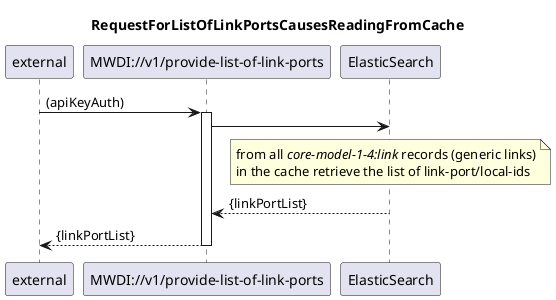 @startuml 105_ProvideListOfLinkPorts
skinparam responseMessageBelowArrow true

title RequestForListOfLinkPortsCausesReadingFromCache

participant "external" as requestor
participant "MWDI://v1/provide-list-of-link-ports" as portlist
participant "ElasticSearch" as es

requestor -> portlist: (apiKeyAuth)
activate portlist

portlist -> es
note over es
  from all <i>core-model-1-4:link</i> records (generic links)
  in the cache retrieve the list of link-port/local-ids
end note

es --> portlist: {linkPortList}

portlist --> requestor: {linkPortList}
deactivate portlist

@enduml